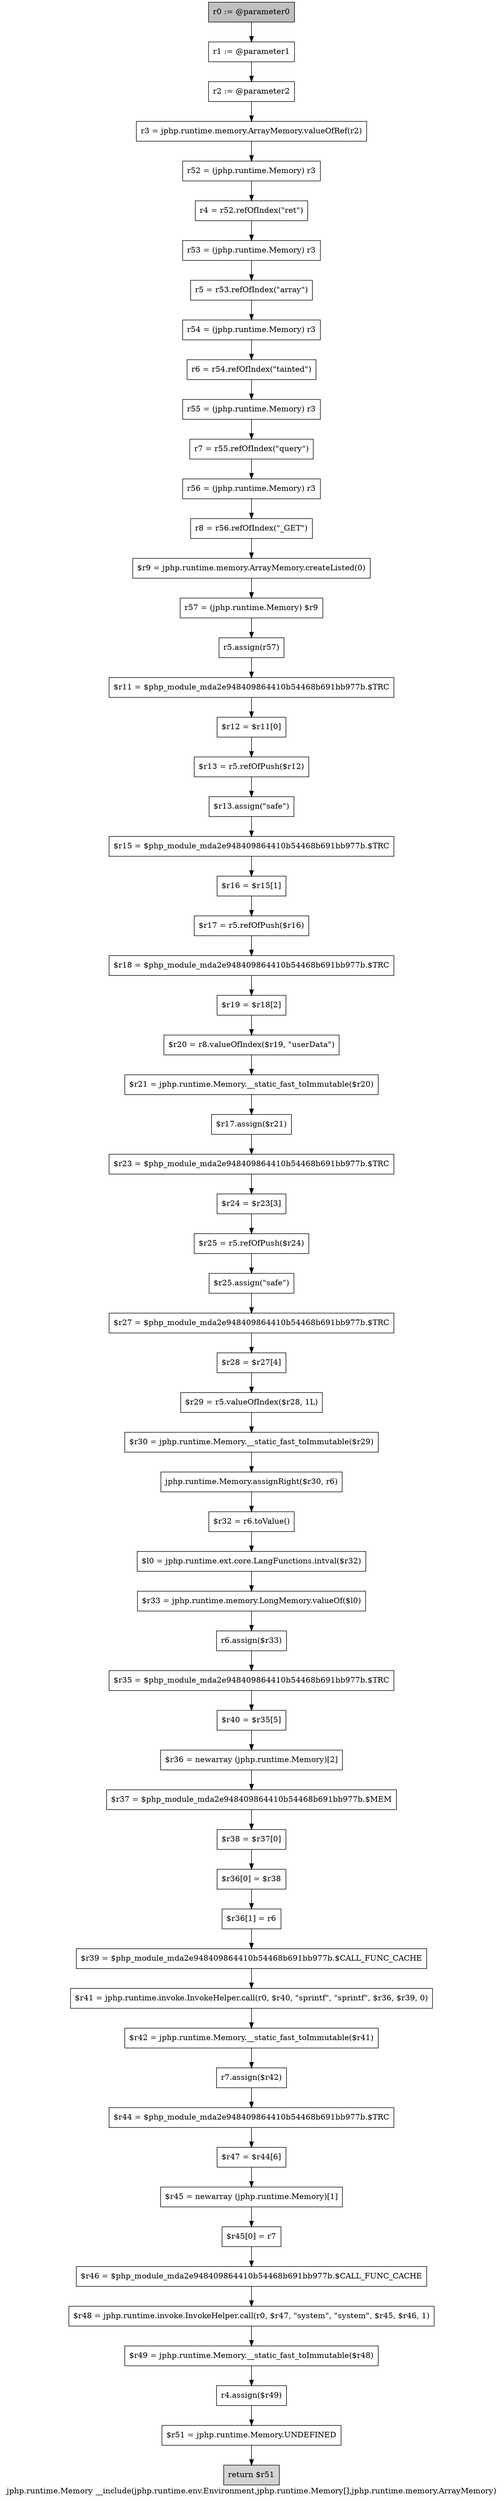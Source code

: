 digraph "jphp.runtime.Memory __include(jphp.runtime.env.Environment,jphp.runtime.Memory[],jphp.runtime.memory.ArrayMemory)" {
    label="jphp.runtime.Memory __include(jphp.runtime.env.Environment,jphp.runtime.Memory[],jphp.runtime.memory.ArrayMemory)";
    node [shape=box];
    "0" [style=filled,fillcolor=gray,label="r0 := @parameter0",];
    "1" [label="r1 := @parameter1",];
    "0"->"1";
    "2" [label="r2 := @parameter2",];
    "1"->"2";
    "3" [label="r3 = jphp.runtime.memory.ArrayMemory.valueOfRef(r2)",];
    "2"->"3";
    "4" [label="r52 = (jphp.runtime.Memory) r3",];
    "3"->"4";
    "5" [label="r4 = r52.refOfIndex(\"ret\")",];
    "4"->"5";
    "6" [label="r53 = (jphp.runtime.Memory) r3",];
    "5"->"6";
    "7" [label="r5 = r53.refOfIndex(\"array\")",];
    "6"->"7";
    "8" [label="r54 = (jphp.runtime.Memory) r3",];
    "7"->"8";
    "9" [label="r6 = r54.refOfIndex(\"tainted\")",];
    "8"->"9";
    "10" [label="r55 = (jphp.runtime.Memory) r3",];
    "9"->"10";
    "11" [label="r7 = r55.refOfIndex(\"query\")",];
    "10"->"11";
    "12" [label="r56 = (jphp.runtime.Memory) r3",];
    "11"->"12";
    "13" [label="r8 = r56.refOfIndex(\"_GET\")",];
    "12"->"13";
    "14" [label="$r9 = jphp.runtime.memory.ArrayMemory.createListed(0)",];
    "13"->"14";
    "15" [label="r57 = (jphp.runtime.Memory) $r9",];
    "14"->"15";
    "16" [label="r5.assign(r57)",];
    "15"->"16";
    "17" [label="$r11 = $php_module_mda2e948409864410b54468b691bb977b.$TRC",];
    "16"->"17";
    "18" [label="$r12 = $r11[0]",];
    "17"->"18";
    "19" [label="$r13 = r5.refOfPush($r12)",];
    "18"->"19";
    "20" [label="$r13.assign(\"safe\")",];
    "19"->"20";
    "21" [label="$r15 = $php_module_mda2e948409864410b54468b691bb977b.$TRC",];
    "20"->"21";
    "22" [label="$r16 = $r15[1]",];
    "21"->"22";
    "23" [label="$r17 = r5.refOfPush($r16)",];
    "22"->"23";
    "24" [label="$r18 = $php_module_mda2e948409864410b54468b691bb977b.$TRC",];
    "23"->"24";
    "25" [label="$r19 = $r18[2]",];
    "24"->"25";
    "26" [label="$r20 = r8.valueOfIndex($r19, \"userData\")",];
    "25"->"26";
    "27" [label="$r21 = jphp.runtime.Memory.__static_fast_toImmutable($r20)",];
    "26"->"27";
    "28" [label="$r17.assign($r21)",];
    "27"->"28";
    "29" [label="$r23 = $php_module_mda2e948409864410b54468b691bb977b.$TRC",];
    "28"->"29";
    "30" [label="$r24 = $r23[3]",];
    "29"->"30";
    "31" [label="$r25 = r5.refOfPush($r24)",];
    "30"->"31";
    "32" [label="$r25.assign(\"safe\")",];
    "31"->"32";
    "33" [label="$r27 = $php_module_mda2e948409864410b54468b691bb977b.$TRC",];
    "32"->"33";
    "34" [label="$r28 = $r27[4]",];
    "33"->"34";
    "35" [label="$r29 = r5.valueOfIndex($r28, 1L)",];
    "34"->"35";
    "36" [label="$r30 = jphp.runtime.Memory.__static_fast_toImmutable($r29)",];
    "35"->"36";
    "37" [label="jphp.runtime.Memory.assignRight($r30, r6)",];
    "36"->"37";
    "38" [label="$r32 = r6.toValue()",];
    "37"->"38";
    "39" [label="$l0 = jphp.runtime.ext.core.LangFunctions.intval($r32)",];
    "38"->"39";
    "40" [label="$r33 = jphp.runtime.memory.LongMemory.valueOf($l0)",];
    "39"->"40";
    "41" [label="r6.assign($r33)",];
    "40"->"41";
    "42" [label="$r35 = $php_module_mda2e948409864410b54468b691bb977b.$TRC",];
    "41"->"42";
    "43" [label="$r40 = $r35[5]",];
    "42"->"43";
    "44" [label="$r36 = newarray (jphp.runtime.Memory)[2]",];
    "43"->"44";
    "45" [label="$r37 = $php_module_mda2e948409864410b54468b691bb977b.$MEM",];
    "44"->"45";
    "46" [label="$r38 = $r37[0]",];
    "45"->"46";
    "47" [label="$r36[0] = $r38",];
    "46"->"47";
    "48" [label="$r36[1] = r6",];
    "47"->"48";
    "49" [label="$r39 = $php_module_mda2e948409864410b54468b691bb977b.$CALL_FUNC_CACHE",];
    "48"->"49";
    "50" [label="$r41 = jphp.runtime.invoke.InvokeHelper.call(r0, $r40, \"sprintf\", \"sprintf\", $r36, $r39, 0)",];
    "49"->"50";
    "51" [label="$r42 = jphp.runtime.Memory.__static_fast_toImmutable($r41)",];
    "50"->"51";
    "52" [label="r7.assign($r42)",];
    "51"->"52";
    "53" [label="$r44 = $php_module_mda2e948409864410b54468b691bb977b.$TRC",];
    "52"->"53";
    "54" [label="$r47 = $r44[6]",];
    "53"->"54";
    "55" [label="$r45 = newarray (jphp.runtime.Memory)[1]",];
    "54"->"55";
    "56" [label="$r45[0] = r7",];
    "55"->"56";
    "57" [label="$r46 = $php_module_mda2e948409864410b54468b691bb977b.$CALL_FUNC_CACHE",];
    "56"->"57";
    "58" [label="$r48 = jphp.runtime.invoke.InvokeHelper.call(r0, $r47, \"system\", \"system\", $r45, $r46, 1)",];
    "57"->"58";
    "59" [label="$r49 = jphp.runtime.Memory.__static_fast_toImmutable($r48)",];
    "58"->"59";
    "60" [label="r4.assign($r49)",];
    "59"->"60";
    "61" [label="$r51 = jphp.runtime.Memory.UNDEFINED",];
    "60"->"61";
    "62" [style=filled,fillcolor=lightgray,label="return $r51",];
    "61"->"62";
}
